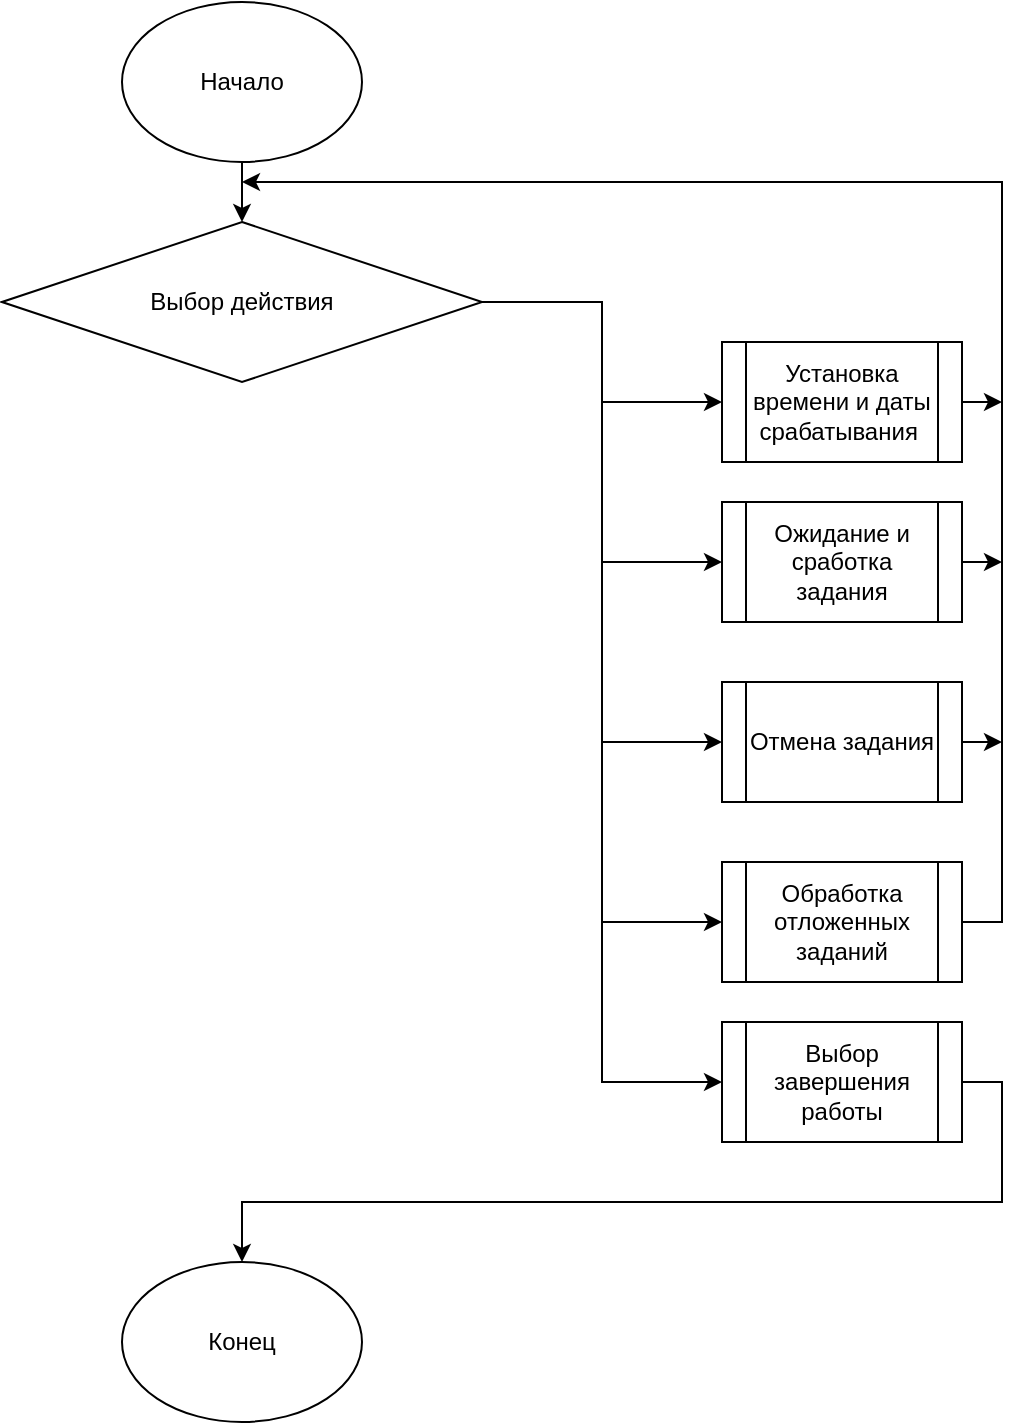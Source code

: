 <mxfile version="14.6.13" type="device"><diagram id="aUkTxwhEAu7XRWhwiGky" name="Страница 1"><mxGraphModel dx="852" dy="504" grid="1" gridSize="10" guides="1" tooltips="1" connect="1" arrows="1" fold="1" page="1" pageScale="1" pageWidth="827" pageHeight="1169" math="0" shadow="0"><root><mxCell id="0"/><mxCell id="1" parent="0"/><mxCell id="7UXeODvdOHKHyfJq9_nt-11" style="edgeStyle=orthogonalEdgeStyle;rounded=0;orthogonalLoop=1;jettySize=auto;html=1;exitX=0.5;exitY=1;exitDx=0;exitDy=0;entryX=0.5;entryY=0;entryDx=0;entryDy=0;" edge="1" parent="1" source="7UXeODvdOHKHyfJq9_nt-1" target="7UXeODvdOHKHyfJq9_nt-4"><mxGeometry relative="1" as="geometry"/></mxCell><mxCell id="7UXeODvdOHKHyfJq9_nt-1" value="Начало" style="ellipse;whiteSpace=wrap;html=1;" vertex="1" parent="1"><mxGeometry x="250" y="10" width="120" height="80" as="geometry"/></mxCell><mxCell id="7UXeODvdOHKHyfJq9_nt-2" value="Конец" style="ellipse;whiteSpace=wrap;html=1;" vertex="1" parent="1"><mxGeometry x="250" y="640" width="120" height="80" as="geometry"/></mxCell><mxCell id="7UXeODvdOHKHyfJq9_nt-18" style="edgeStyle=orthogonalEdgeStyle;rounded=0;orthogonalLoop=1;jettySize=auto;html=1;exitX=1;exitY=0.5;exitDx=0;exitDy=0;" edge="1" parent="1" source="7UXeODvdOHKHyfJq9_nt-3"><mxGeometry relative="1" as="geometry"><mxPoint x="690" y="210" as="targetPoint"/></mxGeometry></mxCell><mxCell id="7UXeODvdOHKHyfJq9_nt-3" value="Установка времени и даты срабатывания&amp;nbsp;" style="shape=process;whiteSpace=wrap;html=1;backgroundOutline=1;" vertex="1" parent="1"><mxGeometry x="550" y="180" width="120" height="60" as="geometry"/></mxCell><mxCell id="7UXeODvdOHKHyfJq9_nt-6" style="edgeStyle=orthogonalEdgeStyle;rounded=0;orthogonalLoop=1;jettySize=auto;html=1;exitX=1;exitY=0.5;exitDx=0;exitDy=0;entryX=0;entryY=0.5;entryDx=0;entryDy=0;" edge="1" parent="1" source="7UXeODvdOHKHyfJq9_nt-4" target="7UXeODvdOHKHyfJq9_nt-3"><mxGeometry relative="1" as="geometry"/></mxCell><mxCell id="7UXeODvdOHKHyfJq9_nt-9" style="edgeStyle=orthogonalEdgeStyle;rounded=0;orthogonalLoop=1;jettySize=auto;html=1;exitX=1;exitY=0.5;exitDx=0;exitDy=0;entryX=0;entryY=0.5;entryDx=0;entryDy=0;" edge="1" parent="1" source="7UXeODvdOHKHyfJq9_nt-4" target="7UXeODvdOHKHyfJq9_nt-7"><mxGeometry relative="1" as="geometry"/></mxCell><mxCell id="7UXeODvdOHKHyfJq9_nt-10" style="edgeStyle=orthogonalEdgeStyle;rounded=0;orthogonalLoop=1;jettySize=auto;html=1;exitX=1;exitY=0.5;exitDx=0;exitDy=0;entryX=0;entryY=0.5;entryDx=0;entryDy=0;" edge="1" parent="1" source="7UXeODvdOHKHyfJq9_nt-4" target="7UXeODvdOHKHyfJq9_nt-8"><mxGeometry relative="1" as="geometry"/></mxCell><mxCell id="7UXeODvdOHKHyfJq9_nt-13" style="edgeStyle=orthogonalEdgeStyle;rounded=0;orthogonalLoop=1;jettySize=auto;html=1;exitX=1;exitY=0.5;exitDx=0;exitDy=0;entryX=0;entryY=0.5;entryDx=0;entryDy=0;" edge="1" parent="1" source="7UXeODvdOHKHyfJq9_nt-4" target="7UXeODvdOHKHyfJq9_nt-12"><mxGeometry relative="1" as="geometry"/></mxCell><mxCell id="7UXeODvdOHKHyfJq9_nt-15" style="edgeStyle=orthogonalEdgeStyle;rounded=0;orthogonalLoop=1;jettySize=auto;html=1;exitX=1;exitY=0.5;exitDx=0;exitDy=0;entryX=0;entryY=0.5;entryDx=0;entryDy=0;" edge="1" parent="1" source="7UXeODvdOHKHyfJq9_nt-4" target="7UXeODvdOHKHyfJq9_nt-14"><mxGeometry relative="1" as="geometry"/></mxCell><mxCell id="7UXeODvdOHKHyfJq9_nt-4" value="&lt;span&gt;Выбор действия&lt;/span&gt;" style="rhombus;whiteSpace=wrap;html=1;" vertex="1" parent="1"><mxGeometry x="190" y="120" width="240" height="80" as="geometry"/></mxCell><mxCell id="7UXeODvdOHKHyfJq9_nt-19" style="edgeStyle=orthogonalEdgeStyle;rounded=0;orthogonalLoop=1;jettySize=auto;html=1;exitX=1;exitY=0.5;exitDx=0;exitDy=0;" edge="1" parent="1" source="7UXeODvdOHKHyfJq9_nt-7"><mxGeometry relative="1" as="geometry"><mxPoint x="690" y="290" as="targetPoint"/></mxGeometry></mxCell><mxCell id="7UXeODvdOHKHyfJq9_nt-7" value="Ожидание и сработка задания" style="shape=process;whiteSpace=wrap;html=1;backgroundOutline=1;" vertex="1" parent="1"><mxGeometry x="550" y="260" width="120" height="60" as="geometry"/></mxCell><mxCell id="7UXeODvdOHKHyfJq9_nt-20" style="edgeStyle=orthogonalEdgeStyle;rounded=0;orthogonalLoop=1;jettySize=auto;html=1;exitX=1;exitY=0.5;exitDx=0;exitDy=0;" edge="1" parent="1" source="7UXeODvdOHKHyfJq9_nt-8"><mxGeometry relative="1" as="geometry"><mxPoint x="690" y="380" as="targetPoint"/></mxGeometry></mxCell><mxCell id="7UXeODvdOHKHyfJq9_nt-8" value="Отмена задания" style="shape=process;whiteSpace=wrap;html=1;backgroundOutline=1;" vertex="1" parent="1"><mxGeometry x="550" y="350" width="120" height="60" as="geometry"/></mxCell><mxCell id="7UXeODvdOHKHyfJq9_nt-17" style="edgeStyle=orthogonalEdgeStyle;rounded=0;orthogonalLoop=1;jettySize=auto;html=1;exitX=1;exitY=0.5;exitDx=0;exitDy=0;" edge="1" parent="1" source="7UXeODvdOHKHyfJq9_nt-12"><mxGeometry relative="1" as="geometry"><mxPoint x="310" y="100" as="targetPoint"/><Array as="points"><mxPoint x="690" y="470"/><mxPoint x="690" y="100"/></Array></mxGeometry></mxCell><mxCell id="7UXeODvdOHKHyfJq9_nt-12" value="Обработка отложенных заданий" style="shape=process;whiteSpace=wrap;html=1;backgroundOutline=1;" vertex="1" parent="1"><mxGeometry x="550" y="440" width="120" height="60" as="geometry"/></mxCell><mxCell id="7UXeODvdOHKHyfJq9_nt-16" style="edgeStyle=orthogonalEdgeStyle;rounded=0;orthogonalLoop=1;jettySize=auto;html=1;exitX=1;exitY=0.5;exitDx=0;exitDy=0;entryX=0.5;entryY=0;entryDx=0;entryDy=0;" edge="1" parent="1" source="7UXeODvdOHKHyfJq9_nt-14" target="7UXeODvdOHKHyfJq9_nt-2"><mxGeometry relative="1" as="geometry"/></mxCell><mxCell id="7UXeODvdOHKHyfJq9_nt-14" value="Выбор завершения работы" style="shape=process;whiteSpace=wrap;html=1;backgroundOutline=1;" vertex="1" parent="1"><mxGeometry x="550" y="520" width="120" height="60" as="geometry"/></mxCell></root></mxGraphModel></diagram></mxfile>